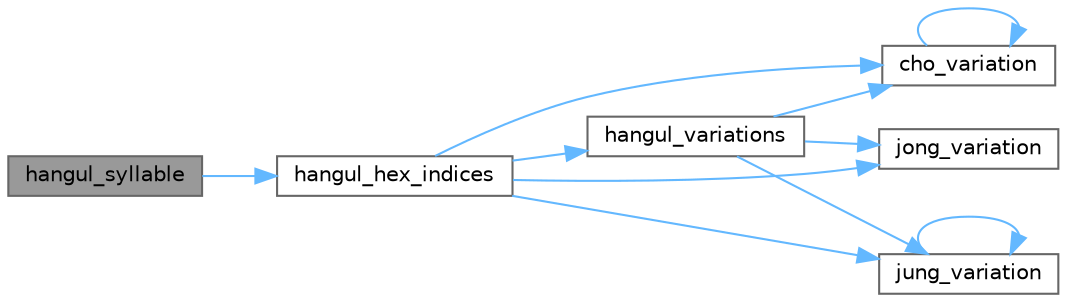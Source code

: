 digraph "hangul_syllable"
{
 // LATEX_PDF_SIZE
  bgcolor="transparent";
  edge [fontname=Helvetica,fontsize=10,labelfontname=Helvetica,labelfontsize=10];
  node [fontname=Helvetica,fontsize=10,shape=box,height=0.2,width=0.4];
  rankdir="LR";
  Node1 [label="hangul_syllable",height=0.2,width=0.4,color="gray40", fillcolor="grey60", style="filled", fontcolor="black",tooltip="Given letters in a Hangul syllable, return a glyph."];
  Node1 -> Node2 [color="steelblue1",style="solid"];
  Node2 [label="hangul_hex_indices",height=0.2,width=0.4,color="grey40", fillcolor="white", style="filled",URL="$unihangul-support_8c.html#a2f88bf9b2f6d754350f996933a0a9a65",tooltip="Determine index values to the bitmaps for a syllable's components."];
  Node2 -> Node3 [color="steelblue1",style="solid"];
  Node3 [label="cho_variation",height=0.2,width=0.4,color="grey40", fillcolor="white", style="filled",URL="$unihangul-support_8c.html#ab795ff183c3e429e0eb9257a7737c57f",tooltip="Return the Johab 6/3/1 choseong variation for a syllable."];
  Node3 -> Node3 [color="steelblue1",style="solid"];
  Node2 -> Node4 [color="steelblue1",style="solid"];
  Node4 [label="hangul_variations",height=0.2,width=0.4,color="grey40", fillcolor="white", style="filled",URL="$unihangul-support_8c.html#a7b8f3653d0dd30a1145be38529370def",tooltip="Determine the variations of each letter in a Hangul syllable."];
  Node4 -> Node3 [color="steelblue1",style="solid"];
  Node4 -> Node5 [color="steelblue1",style="solid"];
  Node5 [label="jong_variation",height=0.2,width=0.4,color="grey40", fillcolor="white", style="filled",URL="$unihangul-support_8c.html#aaf73601bfe34292aa58b0d827feb01d8",tooltip="Return the Johab 6/3/1 jongseong variation."];
  Node4 -> Node6 [color="steelblue1",style="solid"];
  Node6 [label="jung_variation",height=0.2,width=0.4,color="grey40", fillcolor="white", style="filled",URL="$unihangul-support_8c.html#abaed5273181b15b047e92b3b79f68a4d",tooltip="Return the Johab 6/3/1 jungseong variation."];
  Node6 -> Node6 [color="steelblue1",style="solid"];
  Node2 -> Node5 [color="steelblue1",style="solid"];
  Node2 -> Node6 [color="steelblue1",style="solid"];
}
